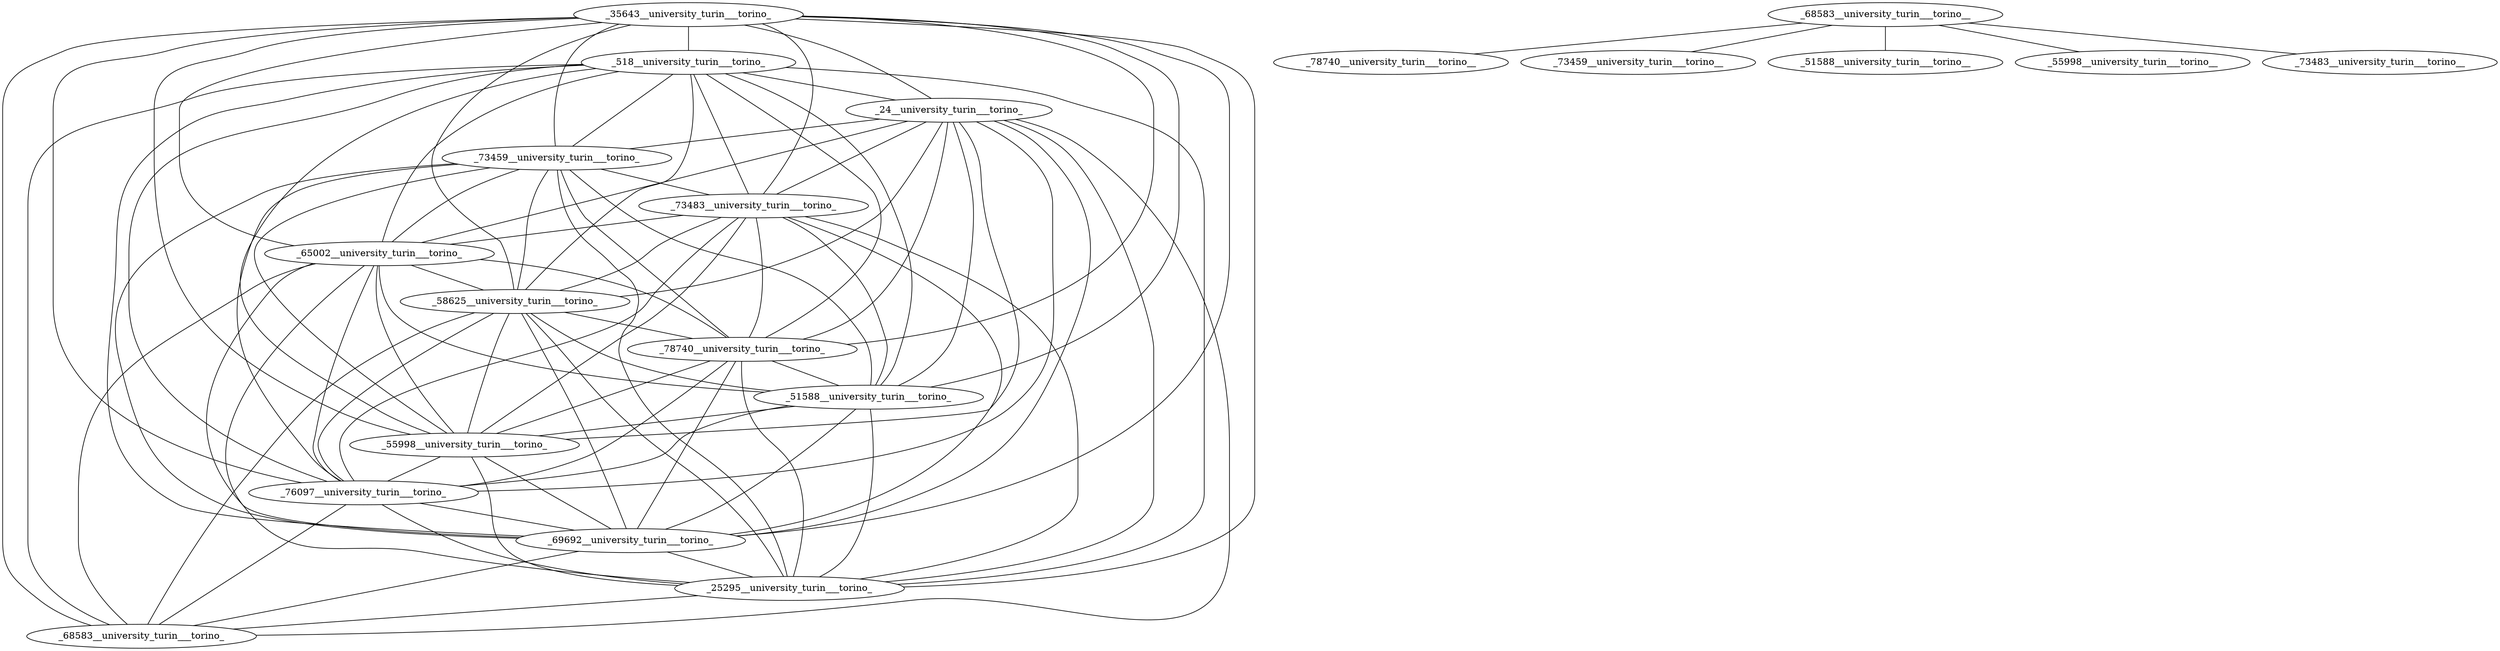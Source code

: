 graph {
_35643__university_turin___torino_ -- _518__university_turin___torino_
_24__university_turin___torino_ -- _51588__university_turin___torino_
_518__university_turin___torino_ -- _55998__university_turin___torino_
_55998__university_turin___torino_ -- _76097__university_turin___torino_
_68583__university_turin___torino__ -- _78740__university_turin___torino__
_55998__university_turin___torino_ -- _65002__university_turin___torino_
_76097__university_turin___torino_ -- _65002__university_turin___torino_
_51588__university_turin___torino_ -- _25295__university_turin___torino_
_25295__university_turin___torino_ -- _68583__university_turin___torino_
_68583__university_turin___torino__ -- _73459__university_turin___torino__
_65002__university_turin___torino_ -- _69692__university_turin___torino_
_24__university_turin___torino_ -- _68583__university_turin___torino_
_65002__university_turin___torino_ -- _58625__university_turin___torino_
_25295__university_turin___torino_ -- _78740__university_turin___torino_
_73483__university_turin___torino_ -- _65002__university_turin___torino_
_35643__university_turin___torino_ -- _76097__university_turin___torino_
_55998__university_turin___torino_ -- _35643__university_turin___torino_
_58625__university_turin___torino_ -- _35643__university_turin___torino_
_78740__university_turin___torino_ -- _76097__university_turin___torino_
_78740__university_turin___torino_ -- _73459__university_turin___torino_
_58625__university_turin___torino_ -- _78740__university_turin___torino_
_25295__university_turin___torino_ -- _24__university_turin___torino_
_76097__university_turin___torino_ -- _68583__university_turin___torino_
_73459__university_turin___torino_ -- _76097__university_turin___torino_
_51588__university_turin___torino_ -- _76097__university_turin___torino_
_68583__university_turin___torino__ -- _51588__university_turin___torino__
_24__university_turin___torino_ -- _73459__university_turin___torino_
_55998__university_turin___torino_ -- _25295__university_turin___torino_
_73483__university_turin___torino_ -- _518__university_turin___torino_
_55998__university_turin___torino_ -- _58625__university_turin___torino_
_35643__university_turin___torino_ -- _73459__university_turin___torino_
_73459__university_turin___torino_ -- _51588__university_turin___torino_
_78740__university_turin___torino_ -- _51588__university_turin___torino_
_58625__university_turin___torino_ -- _73459__university_turin___torino_
_24__university_turin___torino_ -- _73483__university_turin___torino_
_58625__university_turin___torino_ -- _51588__university_turin___torino_
_51588__university_turin___torino_ -- _55998__university_turin___torino_
_518__university_turin___torino_ -- _76097__university_turin___torino_
_78740__university_turin___torino_ -- _65002__university_turin___torino_
_73483__university_turin___torino_ -- _76097__university_turin___torino_
_69692__university_turin___torino_ -- _68583__university_turin___torino_
_518__university_turin___torino_ -- _58625__university_turin___torino_
_518__university_turin___torino_ -- _68583__university_turin___torino_
_518__university_turin___torino_ -- _25295__university_turin___torino_
_35643__university_turin___torino_ -- _78740__university_turin___torino_
_73483__university_turin___torino_ -- _51588__university_turin___torino_
_518__university_turin___torino_ -- _65002__university_turin___torino_
_76097__university_turin___torino_ -- _58625__university_turin___torino_
_69692__university_turin___torino_ -- _73459__university_turin___torino_
_51588__university_turin___torino_ -- _69692__university_turin___torino_
_73483__university_turin___torino_ -- _55998__university_turin___torino_
_35643__university_turin___torino_ -- _51588__university_turin___torino_
_65002__university_turin___torino_ -- _35643__university_turin___torino_
_73459__university_turin___torino_ -- _65002__university_turin___torino_
_58625__university_turin___torino_ -- _68583__university_turin___torino_
_51588__university_turin___torino_ -- _518__university_turin___torino_
_25295__university_turin___torino_ -- _73459__university_turin___torino_
_35643__university_turin___torino_ -- _68583__university_turin___torino_
_68583__university_turin___torino__ -- _55998__university_turin___torino__
_65002__university_turin___torino_ -- _51588__university_turin___torino_
_24__university_turin___torino_ -- _65002__university_turin___torino_
_65002__university_turin___torino_ -- _68583__university_turin___torino_
_518__university_turin___torino_ -- _24__university_turin___torino_
_24__university_turin___torino_ -- _35643__university_turin___torino_
_73459__university_turin___torino_ -- _55998__university_turin___torino_
_76097__university_turin___torino_ -- _69692__university_turin___torino_
_69692__university_turin___torino_ -- _24__university_turin___torino_
_58625__university_turin___torino_ -- _73483__university_turin___torino_
_69692__university_turin___torino_ -- _78740__university_turin___torino_
_78740__university_turin___torino_ -- _518__university_turin___torino_
_24__university_turin___torino_ -- _58625__university_turin___torino_
_73459__university_turin___torino_ -- _73483__university_turin___torino_
_35643__university_turin___torino_ -- _73483__university_turin___torino_
_518__university_turin___torino_ -- _69692__university_turin___torino_
_76097__university_turin___torino_ -- _25295__university_turin___torino_
_78740__university_turin___torino_ -- _73483__university_turin___torino_
_73459__university_turin___torino_ -- _518__university_turin___torino_
_65002__university_turin___torino_ -- _25295__university_turin___torino_
_78740__university_turin___torino_ -- _55998__university_turin___torino_
_69692__university_turin___torino_ -- _73483__university_turin___torino_
_58625__university_turin___torino_ -- _25295__university_turin___torino_
_25295__university_turin___torino_ -- _35643__university_turin___torino_
_55998__university_turin___torino_ -- _69692__university_turin___torino_
_24__university_turin___torino_ -- _78740__university_turin___torino_
_25295__university_turin___torino_ -- _73483__university_turin___torino_
_69692__university_turin___torino_ -- _58625__university_turin___torino_
_55998__university_turin___torino_ -- _24__university_turin___torino_
_76097__university_turin___torino_ -- _24__university_turin___torino_
_68583__university_turin___torino__ -- _73483__university_turin___torino__
_69692__university_turin___torino_ -- _25295__university_turin___torino_
_69692__university_turin___torino_ -- _35643__university_turin___torino_
}